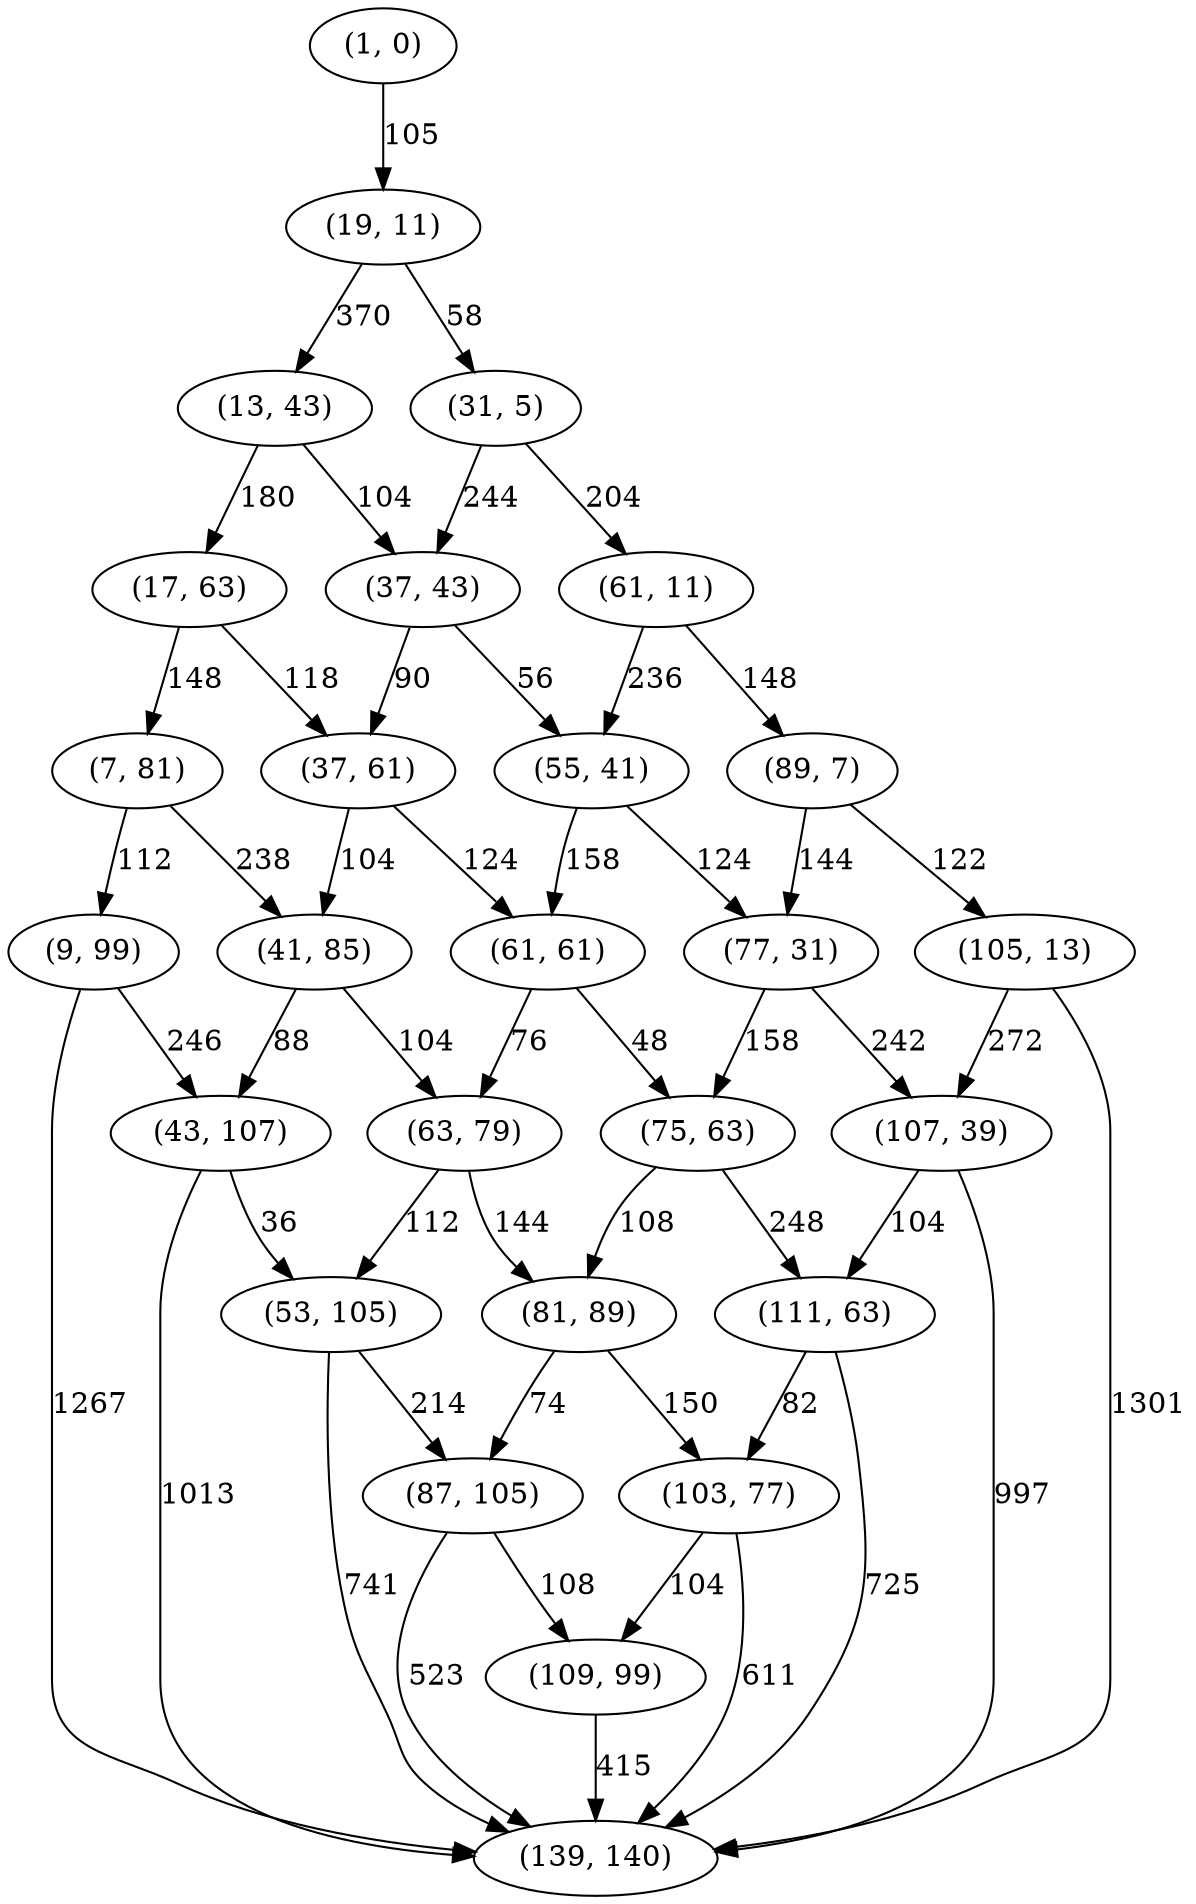 digraph {
    0 [ label = "(1, 0)" ]
    1 [ label = "(19, 11)" ]
    2 [ label = "(13, 43)" ]
    3 [ label = "(31, 5)" ]
    4 [ label = "(17, 63)" ]
    5 [ label = "(37, 43)" ]
    6 [ label = "(61, 11)" ]
    7 [ label = "(7, 81)" ]
    8 [ label = "(37, 61)" ]
    9 [ label = "(55, 41)" ]
    10 [ label = "(89, 7)" ]
    11 [ label = "(9, 99)" ]
    12 [ label = "(41, 85)" ]
    13 [ label = "(61, 61)" ]
    14 [ label = "(77, 31)" ]
    15 [ label = "(105, 13)" ]
    16 [ label = "(139, 140)" ]
    17 [ label = "(43, 107)" ]
    18 [ label = "(63, 79)" ]
    19 [ label = "(75, 63)" ]
    20 [ label = "(107, 39)" ]
    21 [ label = "(53, 105)" ]
    22 [ label = "(81, 89)" ]
    23 [ label = "(111, 63)" ]
    24 [ label = "(87, 105)" ]
    25 [ label = "(103, 77)" ]
    26 [ label = "(109, 99)" ]
    0 -> 1 [ label = "105" ]
    1 -> 2 [ label = "370" ]
    1 -> 3 [ label = "58" ]
    2 -> 4 [ label = "180" ]
    2 -> 5 [ label = "104" ]
    3 -> 5 [ label = "244" ]
    3 -> 6 [ label = "204" ]
    4 -> 7 [ label = "148" ]
    4 -> 8 [ label = "118" ]
    5 -> 8 [ label = "90" ]
    5 -> 9 [ label = "56" ]
    6 -> 9 [ label = "236" ]
    6 -> 10 [ label = "148" ]
    7 -> 11 [ label = "112" ]
    7 -> 12 [ label = "238" ]
    8 -> 12 [ label = "104" ]
    8 -> 13 [ label = "124" ]
    9 -> 13 [ label = "158" ]
    9 -> 14 [ label = "124" ]
    10 -> 14 [ label = "144" ]
    10 -> 15 [ label = "122" ]
    11 -> 16 [ label = "1267" ]
    11 -> 17 [ label = "246" ]
    12 -> 17 [ label = "88" ]
    12 -> 18 [ label = "104" ]
    13 -> 18 [ label = "76" ]
    13 -> 19 [ label = "48" ]
    14 -> 19 [ label = "158" ]
    14 -> 20 [ label = "242" ]
    15 -> 20 [ label = "272" ]
    15 -> 16 [ label = "1301" ]
    17 -> 16 [ label = "1013" ]
    17 -> 21 [ label = "36" ]
    18 -> 21 [ label = "112" ]
    18 -> 22 [ label = "144" ]
    19 -> 22 [ label = "108" ]
    19 -> 23 [ label = "248" ]
    20 -> 23 [ label = "104" ]
    20 -> 16 [ label = "997" ]
    21 -> 16 [ label = "741" ]
    21 -> 24 [ label = "214" ]
    22 -> 24 [ label = "74" ]
    22 -> 25 [ label = "150" ]
    23 -> 25 [ label = "82" ]
    23 -> 16 [ label = "725" ]
    24 -> 16 [ label = "523" ]
    24 -> 26 [ label = "108" ]
    25 -> 26 [ label = "104" ]
    25 -> 16 [ label = "611" ]
    26 -> 16 [ label = "415" ]
}
